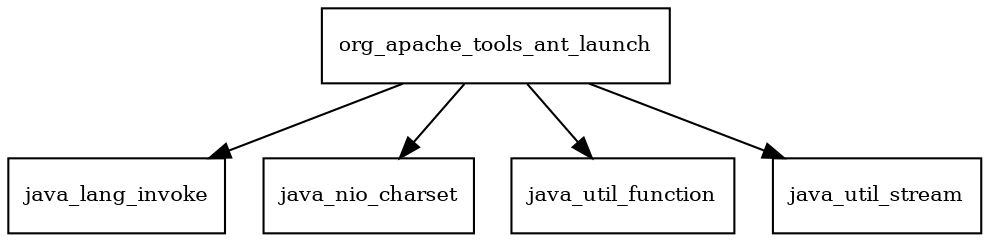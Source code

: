 digraph ant_launcher_1_10_2_package_dependencies {
  node [shape = box, fontsize=10.0];
  org_apache_tools_ant_launch -> java_lang_invoke;
  org_apache_tools_ant_launch -> java_nio_charset;
  org_apache_tools_ant_launch -> java_util_function;
  org_apache_tools_ant_launch -> java_util_stream;
}
